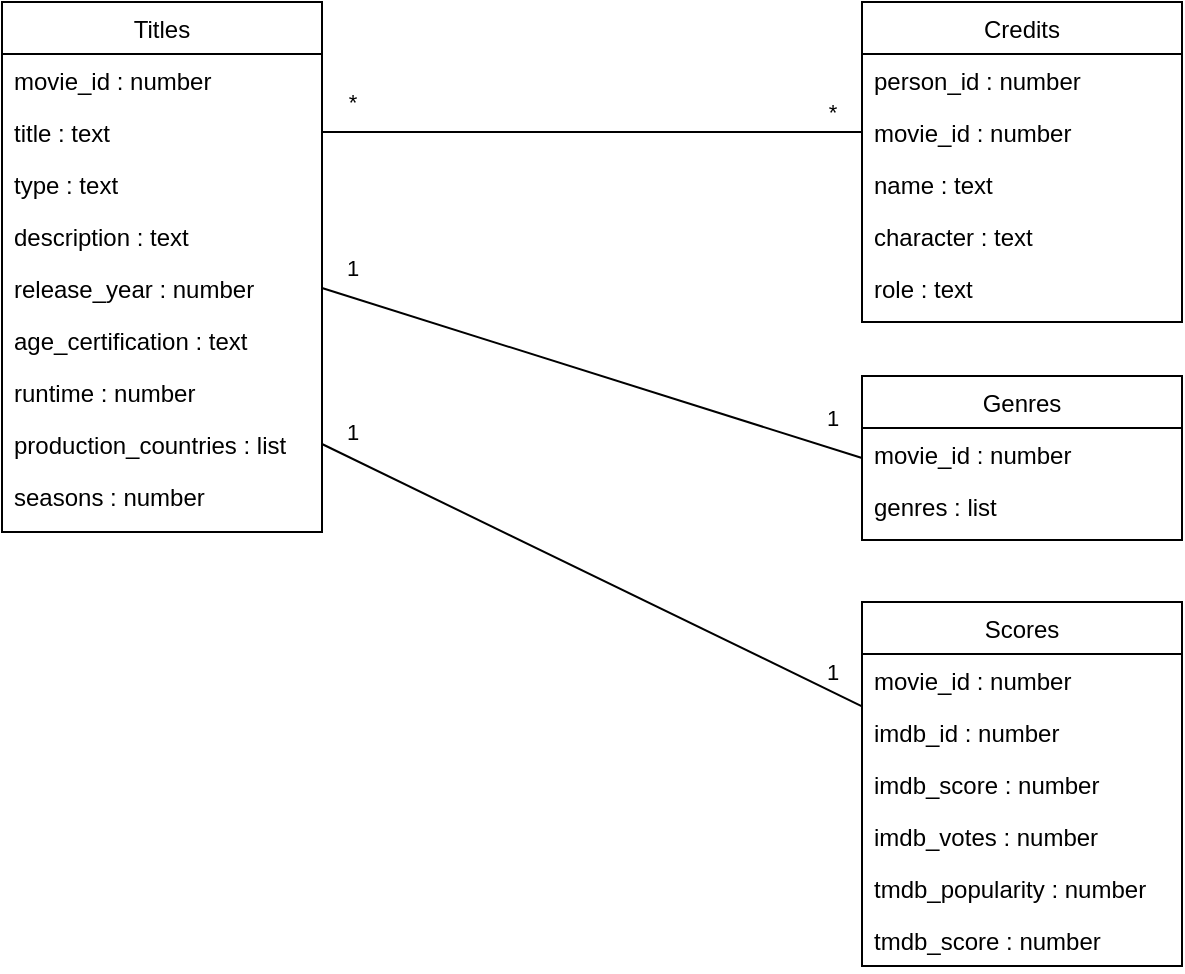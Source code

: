 <mxfile version="20.4.0" type="device"><diagram id="C5RBs43oDa-KdzZeNtuy" name="Page-1"><mxGraphModel dx="1038" dy="579" grid="1" gridSize="10" guides="1" tooltips="1" connect="1" arrows="1" fold="1" page="1" pageScale="1" pageWidth="827" pageHeight="1169" math="0" shadow="0"><root><mxCell id="WIyWlLk6GJQsqaUBKTNV-0"/><mxCell id="WIyWlLk6GJQsqaUBKTNV-1" parent="WIyWlLk6GJQsqaUBKTNV-0"/><mxCell id="zkfFHV4jXpPFQw0GAbJ--17" value="Titles" style="swimlane;fontStyle=0;align=center;verticalAlign=top;childLayout=stackLayout;horizontal=1;startSize=26;horizontalStack=0;resizeParent=1;resizeLast=0;collapsible=1;marginBottom=0;rounded=0;shadow=0;strokeWidth=1;" parent="WIyWlLk6GJQsqaUBKTNV-1" vertex="1"><mxGeometry x="70" y="50" width="160" height="265" as="geometry"><mxRectangle x="550" y="140" width="160" height="26" as="alternateBounds"/></mxGeometry></mxCell><mxCell id="zkfFHV4jXpPFQw0GAbJ--18" value="movie_id : number" style="text;align=left;verticalAlign=top;spacingLeft=4;spacingRight=4;overflow=hidden;rotatable=0;points=[[0,0.5],[1,0.5]];portConstraint=eastwest;" parent="zkfFHV4jXpPFQw0GAbJ--17" vertex="1"><mxGeometry y="26" width="160" height="26" as="geometry"/></mxCell><mxCell id="zkfFHV4jXpPFQw0GAbJ--19" value="title : text" style="text;align=left;verticalAlign=top;spacingLeft=4;spacingRight=4;overflow=hidden;rotatable=0;points=[[0,0.5],[1,0.5]];portConstraint=eastwest;rounded=0;shadow=0;html=0;" parent="zkfFHV4jXpPFQw0GAbJ--17" vertex="1"><mxGeometry y="52" width="160" height="26" as="geometry"/></mxCell><mxCell id="zkfFHV4jXpPFQw0GAbJ--20" value="type : text" style="text;align=left;verticalAlign=top;spacingLeft=4;spacingRight=4;overflow=hidden;rotatable=0;points=[[0,0.5],[1,0.5]];portConstraint=eastwest;rounded=0;shadow=0;html=0;" parent="zkfFHV4jXpPFQw0GAbJ--17" vertex="1"><mxGeometry y="78" width="160" height="26" as="geometry"/></mxCell><mxCell id="zkfFHV4jXpPFQw0GAbJ--21" value="description : text" style="text;align=left;verticalAlign=top;spacingLeft=4;spacingRight=4;overflow=hidden;rotatable=0;points=[[0,0.5],[1,0.5]];portConstraint=eastwest;rounded=0;shadow=0;html=0;" parent="zkfFHV4jXpPFQw0GAbJ--17" vertex="1"><mxGeometry y="104" width="160" height="26" as="geometry"/></mxCell><mxCell id="zkfFHV4jXpPFQw0GAbJ--22" value="release_year : number" style="text;align=left;verticalAlign=top;spacingLeft=4;spacingRight=4;overflow=hidden;rotatable=0;points=[[0,0.5],[1,0.5]];portConstraint=eastwest;rounded=0;shadow=0;html=0;" parent="zkfFHV4jXpPFQw0GAbJ--17" vertex="1"><mxGeometry y="130" width="160" height="26" as="geometry"/></mxCell><mxCell id="zkfFHV4jXpPFQw0GAbJ--24" value="age_certification : text" style="text;align=left;verticalAlign=top;spacingLeft=4;spacingRight=4;overflow=hidden;rotatable=0;points=[[0,0.5],[1,0.5]];portConstraint=eastwest;" parent="zkfFHV4jXpPFQw0GAbJ--17" vertex="1"><mxGeometry y="156" width="160" height="26" as="geometry"/></mxCell><mxCell id="EScP2vN24wUyKwGZXn0p-0" value="runtime : number" style="text;align=left;verticalAlign=top;spacingLeft=4;spacingRight=4;overflow=hidden;rotatable=0;points=[[0,0.5],[1,0.5]];portConstraint=eastwest;" parent="zkfFHV4jXpPFQw0GAbJ--17" vertex="1"><mxGeometry y="182" width="160" height="26" as="geometry"/></mxCell><mxCell id="EScP2vN24wUyKwGZXn0p-2" value="production_countries : list" style="text;align=left;verticalAlign=top;spacingLeft=4;spacingRight=4;overflow=hidden;rotatable=0;points=[[0,0.5],[1,0.5]];portConstraint=eastwest;" parent="zkfFHV4jXpPFQw0GAbJ--17" vertex="1"><mxGeometry y="208" width="160" height="26" as="geometry"/></mxCell><mxCell id="EScP2vN24wUyKwGZXn0p-3" value="seasons : number" style="text;align=left;verticalAlign=top;spacingLeft=4;spacingRight=4;overflow=hidden;rotatable=0;points=[[0,0.5],[1,0.5]];portConstraint=eastwest;" parent="zkfFHV4jXpPFQw0GAbJ--17" vertex="1"><mxGeometry y="234" width="160" height="26" as="geometry"/></mxCell><mxCell id="Ys1uhMmJkkiYzvB5V5WS-2" style="edgeStyle=none;shape=connector;rounded=0;orthogonalLoop=1;jettySize=auto;html=1;entryX=1;entryY=0.5;entryDx=0;entryDy=0;labelBackgroundColor=default;strokeColor=default;fontFamily=Helvetica;fontSize=11;fontColor=default;endArrow=none;exitX=0;exitY=0.5;exitDx=0;exitDy=0;" parent="WIyWlLk6GJQsqaUBKTNV-1" source="EScP2vN24wUyKwGZXn0p-30" target="zkfFHV4jXpPFQw0GAbJ--19" edge="1"><mxGeometry relative="1" as="geometry"/></mxCell><mxCell id="EScP2vN24wUyKwGZXn0p-28" value="Credits" style="swimlane;fontStyle=0;align=center;verticalAlign=top;childLayout=stackLayout;horizontal=1;startSize=26;horizontalStack=0;resizeParent=1;resizeLast=0;collapsible=1;marginBottom=0;rounded=0;shadow=0;strokeWidth=1;" parent="WIyWlLk6GJQsqaUBKTNV-1" vertex="1"><mxGeometry x="500" y="50" width="160" height="160" as="geometry"><mxRectangle x="550" y="140" width="160" height="26" as="alternateBounds"/></mxGeometry></mxCell><mxCell id="EScP2vN24wUyKwGZXn0p-29" value="person_id : number" style="text;align=left;verticalAlign=top;spacingLeft=4;spacingRight=4;overflow=hidden;rotatable=0;points=[[0,0.5],[1,0.5]];portConstraint=eastwest;" parent="EScP2vN24wUyKwGZXn0p-28" vertex="1"><mxGeometry y="26" width="160" height="26" as="geometry"/></mxCell><mxCell id="EScP2vN24wUyKwGZXn0p-30" value="movie_id : number" style="text;align=left;verticalAlign=top;spacingLeft=4;spacingRight=4;overflow=hidden;rotatable=0;points=[[0,0.5],[1,0.5]];portConstraint=eastwest;rounded=0;shadow=0;html=0;" parent="EScP2vN24wUyKwGZXn0p-28" vertex="1"><mxGeometry y="52" width="160" height="26" as="geometry"/></mxCell><mxCell id="EScP2vN24wUyKwGZXn0p-31" value="name : text" style="text;align=left;verticalAlign=top;spacingLeft=4;spacingRight=4;overflow=hidden;rotatable=0;points=[[0,0.5],[1,0.5]];portConstraint=eastwest;rounded=0;shadow=0;html=0;" parent="EScP2vN24wUyKwGZXn0p-28" vertex="1"><mxGeometry y="78" width="160" height="26" as="geometry"/></mxCell><mxCell id="EScP2vN24wUyKwGZXn0p-32" value="character : text" style="text;align=left;verticalAlign=top;spacingLeft=4;spacingRight=4;overflow=hidden;rotatable=0;points=[[0,0.5],[1,0.5]];portConstraint=eastwest;rounded=0;shadow=0;html=0;" parent="EScP2vN24wUyKwGZXn0p-28" vertex="1"><mxGeometry y="104" width="160" height="26" as="geometry"/></mxCell><mxCell id="EScP2vN24wUyKwGZXn0p-33" value="role : text" style="text;align=left;verticalAlign=top;spacingLeft=4;spacingRight=4;overflow=hidden;rotatable=0;points=[[0,0.5],[1,0.5]];portConstraint=eastwest;rounded=0;shadow=0;html=0;" parent="EScP2vN24wUyKwGZXn0p-28" vertex="1"><mxGeometry y="130" width="160" height="26" as="geometry"/></mxCell><mxCell id="Ys1uhMmJkkiYzvB5V5WS-5" style="edgeStyle=none;shape=connector;rounded=0;orthogonalLoop=1;jettySize=auto;html=1;labelBackgroundColor=default;strokeColor=default;fontFamily=Helvetica;fontSize=11;fontColor=default;endArrow=none;exitX=0;exitY=0.5;exitDx=0;exitDy=0;entryX=1;entryY=0.5;entryDx=0;entryDy=0;" parent="WIyWlLk6GJQsqaUBKTNV-1" source="EScP2vN24wUyKwGZXn0p-54" target="zkfFHV4jXpPFQw0GAbJ--22" edge="1"><mxGeometry relative="1" as="geometry"><mxPoint x="230" y="356" as="targetPoint"/></mxGeometry></mxCell><mxCell id="EScP2vN24wUyKwGZXn0p-54" value="Genres" style="swimlane;fontStyle=0;align=center;verticalAlign=top;childLayout=stackLayout;horizontal=1;startSize=26;horizontalStack=0;resizeParent=1;resizeLast=0;collapsible=1;marginBottom=0;rounded=0;shadow=0;strokeWidth=1;" parent="WIyWlLk6GJQsqaUBKTNV-1" vertex="1"><mxGeometry x="500" y="237" width="160" height="82" as="geometry"><mxRectangle x="550" y="140" width="160" height="26" as="alternateBounds"/></mxGeometry></mxCell><mxCell id="Ys1uhMmJkkiYzvB5V5WS-6" value="movie_id : number" style="text;align=left;verticalAlign=top;spacingLeft=4;spacingRight=4;overflow=hidden;rotatable=0;points=[[0,0.5],[1,0.5]];portConstraint=eastwest;rounded=0;shadow=0;html=0;" parent="EScP2vN24wUyKwGZXn0p-54" vertex="1"><mxGeometry y="26" width="160" height="26" as="geometry"/></mxCell><mxCell id="Ys1uhMmJkkiYzvB5V5WS-7" value="genres : list" style="text;align=left;verticalAlign=top;spacingLeft=4;spacingRight=4;overflow=hidden;rotatable=0;points=[[0,0.5],[1,0.5]];portConstraint=eastwest;rounded=0;shadow=0;html=0;" parent="EScP2vN24wUyKwGZXn0p-54" vertex="1"><mxGeometry y="52" width="160" height="26" as="geometry"/></mxCell><mxCell id="Ys1uhMmJkkiYzvB5V5WS-3" value="*" style="text;html=1;align=center;verticalAlign=middle;resizable=0;points=[];autosize=1;strokeColor=none;fillColor=none;fontSize=11;fontFamily=Helvetica;fontColor=default;" parent="WIyWlLk6GJQsqaUBKTNV-1" vertex="1"><mxGeometry x="230" y="85" width="30" height="30" as="geometry"/></mxCell><mxCell id="Ys1uhMmJkkiYzvB5V5WS-4" value="*" style="text;html=1;align=center;verticalAlign=middle;resizable=0;points=[];autosize=1;strokeColor=none;fillColor=none;fontSize=11;fontFamily=Helvetica;fontColor=default;" parent="WIyWlLk6GJQsqaUBKTNV-1" vertex="1"><mxGeometry x="470" y="90" width="30" height="30" as="geometry"/></mxCell><mxCell id="Ys1uhMmJkkiYzvB5V5WS-16" style="edgeStyle=none;shape=connector;rounded=0;orthogonalLoop=1;jettySize=auto;html=1;entryX=1;entryY=0.5;entryDx=0;entryDy=0;labelBackgroundColor=default;strokeColor=default;fontFamily=Helvetica;fontSize=11;fontColor=default;endArrow=none;" parent="WIyWlLk6GJQsqaUBKTNV-1" source="Ys1uhMmJkkiYzvB5V5WS-8" target="EScP2vN24wUyKwGZXn0p-2" edge="1"><mxGeometry relative="1" as="geometry"/></mxCell><mxCell id="Ys1uhMmJkkiYzvB5V5WS-8" value="Scores" style="swimlane;fontStyle=0;align=center;verticalAlign=top;childLayout=stackLayout;horizontal=1;startSize=26;horizontalStack=0;resizeParent=1;resizeLast=0;collapsible=1;marginBottom=0;rounded=0;shadow=0;strokeWidth=1;" parent="WIyWlLk6GJQsqaUBKTNV-1" vertex="1"><mxGeometry x="500" y="350" width="160" height="182" as="geometry"><mxRectangle x="550" y="140" width="160" height="26" as="alternateBounds"/></mxGeometry></mxCell><mxCell id="Ys1uhMmJkkiYzvB5V5WS-9" value="movie_id : number" style="text;align=left;verticalAlign=top;spacingLeft=4;spacingRight=4;overflow=hidden;rotatable=0;points=[[0,0.5],[1,0.5]];portConstraint=eastwest;rounded=0;shadow=0;html=0;" parent="Ys1uhMmJkkiYzvB5V5WS-8" vertex="1"><mxGeometry y="26" width="160" height="26" as="geometry"/></mxCell><mxCell id="Ys1uhMmJkkiYzvB5V5WS-11" value="imdb_id : number" style="text;align=left;verticalAlign=top;spacingLeft=4;spacingRight=4;overflow=hidden;rotatable=0;points=[[0,0.5],[1,0.5]];portConstraint=eastwest;" parent="Ys1uhMmJkkiYzvB5V5WS-8" vertex="1"><mxGeometry y="52" width="160" height="26" as="geometry"/></mxCell><mxCell id="Ys1uhMmJkkiYzvB5V5WS-12" value="imdb_score : number" style="text;align=left;verticalAlign=top;spacingLeft=4;spacingRight=4;overflow=hidden;rotatable=0;points=[[0,0.5],[1,0.5]];portConstraint=eastwest;" parent="Ys1uhMmJkkiYzvB5V5WS-8" vertex="1"><mxGeometry y="78" width="160" height="26" as="geometry"/></mxCell><mxCell id="Ys1uhMmJkkiYzvB5V5WS-13" value="imdb_votes : number" style="text;align=left;verticalAlign=top;spacingLeft=4;spacingRight=4;overflow=hidden;rotatable=0;points=[[0,0.5],[1,0.5]];portConstraint=eastwest;" parent="Ys1uhMmJkkiYzvB5V5WS-8" vertex="1"><mxGeometry y="104" width="160" height="26" as="geometry"/></mxCell><mxCell id="Ys1uhMmJkkiYzvB5V5WS-14" value="tmdb_popularity : number" style="text;align=left;verticalAlign=top;spacingLeft=4;spacingRight=4;overflow=hidden;rotatable=0;points=[[0,0.5],[1,0.5]];portConstraint=eastwest;" parent="Ys1uhMmJkkiYzvB5V5WS-8" vertex="1"><mxGeometry y="130" width="160" height="26" as="geometry"/></mxCell><mxCell id="Ys1uhMmJkkiYzvB5V5WS-15" value="tmdb_score : number" style="text;align=left;verticalAlign=top;spacingLeft=4;spacingRight=4;overflow=hidden;rotatable=0;points=[[0,0.5],[1,0.5]];portConstraint=eastwest;" parent="Ys1uhMmJkkiYzvB5V5WS-8" vertex="1"><mxGeometry y="156" width="160" height="26" as="geometry"/></mxCell><mxCell id="Ys1uhMmJkkiYzvB5V5WS-17" value="1" style="text;html=1;align=center;verticalAlign=middle;resizable=0;points=[];autosize=1;strokeColor=none;fillColor=none;fontSize=11;fontFamily=Helvetica;fontColor=default;" parent="WIyWlLk6GJQsqaUBKTNV-1" vertex="1"><mxGeometry x="230" y="167.5" width="30" height="30" as="geometry"/></mxCell><mxCell id="Ys1uhMmJkkiYzvB5V5WS-18" value="1" style="text;html=1;align=center;verticalAlign=middle;resizable=0;points=[];autosize=1;strokeColor=none;fillColor=none;fontSize=11;fontFamily=Helvetica;fontColor=default;" parent="WIyWlLk6GJQsqaUBKTNV-1" vertex="1"><mxGeometry x="470" y="243" width="30" height="30" as="geometry"/></mxCell><mxCell id="Ys1uhMmJkkiYzvB5V5WS-19" value="1" style="text;html=1;align=center;verticalAlign=middle;resizable=0;points=[];autosize=1;strokeColor=none;fillColor=none;fontSize=11;fontFamily=Helvetica;fontColor=default;" parent="WIyWlLk6GJQsqaUBKTNV-1" vertex="1"><mxGeometry x="230" y="250" width="30" height="30" as="geometry"/></mxCell><mxCell id="Ys1uhMmJkkiYzvB5V5WS-20" value="1" style="text;html=1;align=center;verticalAlign=middle;resizable=0;points=[];autosize=1;strokeColor=none;fillColor=none;fontSize=11;fontFamily=Helvetica;fontColor=default;" parent="WIyWlLk6GJQsqaUBKTNV-1" vertex="1"><mxGeometry x="470" y="370" width="30" height="30" as="geometry"/></mxCell></root></mxGraphModel></diagram></mxfile>